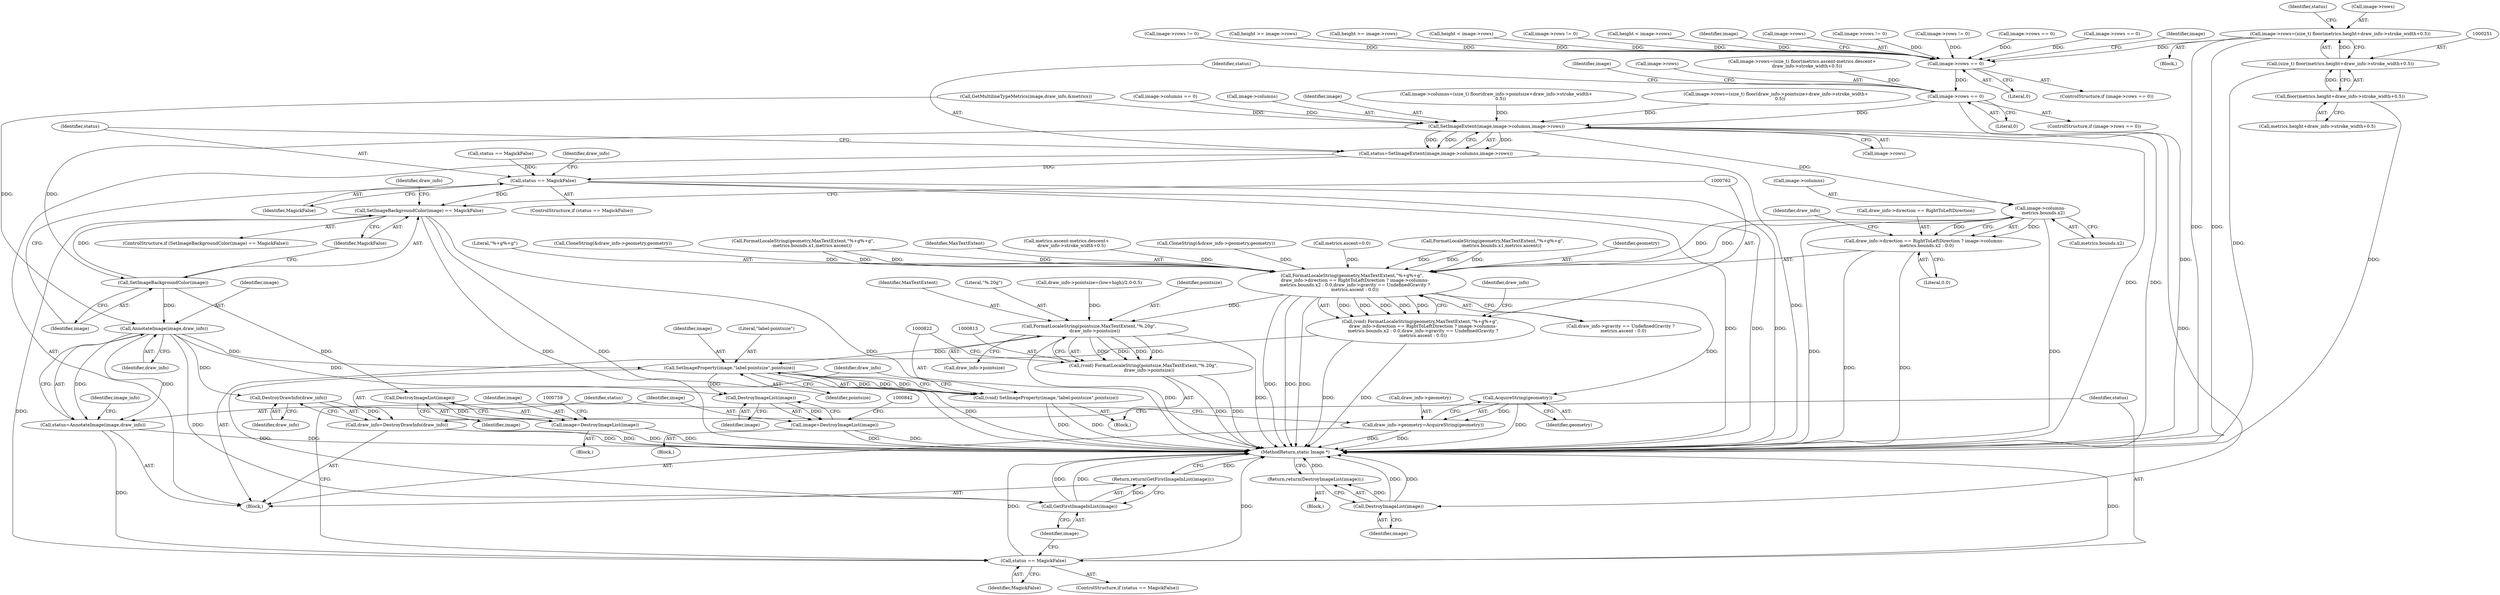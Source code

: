 digraph "0_ImageMagick_0474237508f39c4f783208123431815f1ededb76@pointer" {
"1000246" [label="(Call,image->rows=(size_t) floor(metrics.height+draw_info->stroke_width+0.5))"];
"1000250" [label="(Call,(size_t) floor(metrics.height+draw_info->stroke_width+0.5))"];
"1000252" [label="(Call,floor(metrics.height+draw_info->stroke_width+0.5))"];
"1000662" [label="(Call,image->rows == 0)"];
"1000688" [label="(Call,image->rows == 0)"];
"1000711" [label="(Call,SetImageExtent(image,image->columns,image->rows))"];
"1000709" [label="(Call,status=SetImageExtent(image,image->columns,image->rows))"];
"1000720" [label="(Call,status == MagickFalse)"];
"1000738" [label="(Call,SetImageBackgroundColor(image) == MagickFalse)"];
"1000832" [label="(Call,status == MagickFalse)"];
"1000735" [label="(Call,DestroyImageList(image))"];
"1000734" [label="(Return,return(DestroyImageList(image));)"];
"1000739" [label="(Call,SetImageBackgroundColor(image))"];
"1000755" [label="(Call,DestroyImageList(image))"];
"1000753" [label="(Call,image=DestroyImageList(image))"];
"1000801" [label="(Call,AnnotateImage(image,draw_info))"];
"1000799" [label="(Call,status=AnnotateImage(image,draw_info))"];
"1000823" [label="(Call,SetImageProperty(image,\"label:pointsize\",pointsize))"];
"1000821" [label="(Call,(void) SetImageProperty(image,\"label:pointsize\",pointsize))"];
"1000838" [label="(Call,DestroyImageList(image))"];
"1000836" [label="(Call,image=DestroyImageList(image))"];
"1000845" [label="(Call,GetFirstImageInList(image))"];
"1000844" [label="(Return,return(GetFirstImageInList(image));)"];
"1000829" [label="(Call,DestroyDrawInfo(draw_info))"];
"1000827" [label="(Call,draw_info=DestroyDrawInfo(draw_info))"];
"1000773" [label="(Call,image->columns-\n    metrics.bounds.x2)"];
"1000763" [label="(Call,FormatLocaleString(geometry,MaxTextExtent,\"%+g%+g\",\n    draw_info->direction == RightToLeftDirection ? image->columns-\n    metrics.bounds.x2 : 0.0,draw_info->gravity == UndefinedGravity ?\n    metrics.ascent : 0.0))"];
"1000761" [label="(Call,(void) FormatLocaleString(geometry,MaxTextExtent,\"%+g%+g\",\n    draw_info->direction == RightToLeftDirection ? image->columns-\n    metrics.bounds.x2 : 0.0,draw_info->gravity == UndefinedGravity ?\n    metrics.ascent : 0.0))"];
"1000797" [label="(Call,AcquireString(geometry))"];
"1000793" [label="(Call,draw_info->geometry=AcquireString(geometry))"];
"1000814" [label="(Call,FormatLocaleString(pointsize,MaxTextExtent,\"%.20g\",\n        draw_info->pointsize))"];
"1000812" [label="(Call,(void) FormatLocaleString(pointsize,MaxTextExtent,\"%.20g\",\n        draw_info->pointsize))"];
"1000767" [label="(Call,draw_info->direction == RightToLeftDirection ? image->columns-\n    metrics.bounds.x2 : 0.0)"];
"1000830" [label="(Identifier,draw_info)"];
"1000246" [label="(Call,image->rows=(size_t) floor(metrics.height+draw_info->stroke_width+0.5))"];
"1000739" [label="(Call,SetImageBackgroundColor(image))"];
"1000755" [label="(Call,DestroyImageList(image))"];
"1000777" [label="(Call,metrics.bounds.x2)"];
"1000252" [label="(Call,floor(metrics.height+draw_info->stroke_width+0.5))"];
"1000835" [label="(Block,)"];
"1000798" [label="(Identifier,geometry)"];
"1000690" [label="(Identifier,image)"];
"1000802" [label="(Identifier,image)"];
"1000663" [label="(Call,image->rows)"];
"1000692" [label="(Literal,0)"];
"1000799" [label="(Call,status=AnnotateImage(image,draw_info))"];
"1000754" [label="(Identifier,image)"];
"1000832" [label="(Call,status == MagickFalse)"];
"1000767" [label="(Call,draw_info->direction == RightToLeftDirection ? image->columns-\n    metrics.bounds.x2 : 0.0)"];
"1000363" [label="(Call,image->rows != 0)"];
"1000766" [label="(Literal,\"%+g%+g\")"];
"1000797" [label="(Call,AcquireString(geometry))"];
"1000761" [label="(Call,(void) FormatLocaleString(geometry,MaxTextExtent,\"%+g%+g\",\n    draw_info->direction == RightToLeftDirection ? image->columns-\n    metrics.bounds.x2 : 0.0,draw_info->gravity == UndefinedGravity ?\n    metrics.ascent : 0.0))"];
"1000455" [label="(Call,CloneString(&draw_info->geometry,geometry))"];
"1000397" [label="(Call,image->rows != 0)"];
"1000224" [label="(Call,image->rows == 0)"];
"1000719" [label="(ControlStructure,if (status == MagickFalse))"];
"1000666" [label="(Literal,0)"];
"1000713" [label="(Call,image->columns)"];
"1000271" [label="(Call,image->rows == 0)"];
"1000793" [label="(Call,draw_info->geometry=AcquireString(geometry))"];
"1000721" [label="(Identifier,status)"];
"1000744" [label="(Identifier,draw_info)"];
"1000669" [label="(Identifier,image)"];
"1000823" [label="(Call,SetImageProperty(image,\"label:pointsize\",pointsize))"];
"1000576" [label="(Call,draw_info->pointsize=(low+high)/2.0-0.5)"];
"1000503" [label="(Call,image->rows != 0)"];
"1000712" [label="(Identifier,image)"];
"1000595" [label="(Call,status == MagickFalse)"];
"1000786" [label="(Identifier,draw_info)"];
"1000815" [label="(Identifier,pointsize)"];
"1000402" [label="(Call,height >= image->rows)"];
"1000740" [label="(Identifier,image)"];
"1000844" [label="(Return,return(GetFirstImageInList(image));)"];
"1000736" [label="(Identifier,image)"];
"1000814" [label="(Call,FormatLocaleString(pointsize,MaxTextExtent,\"%.20g\",\n        draw_info->pointsize))"];
"1000836" [label="(Call,image=DestroyImageList(image))"];
"1000588" [label="(Identifier,status)"];
"1000801" [label="(Call,AnnotateImage(image,draw_info))"];
"1000709" [label="(Call,status=SetImageExtent(image,image->columns,image->rows))"];
"1000834" [label="(Identifier,MagickFalse)"];
"1000742" [label="(Block,)"];
"1000645" [label="(Call,image->columns=(size_t) floor(draw_info->pointsize+draw_info->stroke_width+\n      0.5))"];
"1000716" [label="(Call,image->rows)"];
"1000837" [label="(Identifier,image)"];
"1000829" [label="(Call,DestroyDrawInfo(draw_info))"];
"1000768" [label="(Call,draw_info->direction == RightToLeftDirection)"];
"1000693" [label="(Call,image->rows=(size_t) floor(draw_info->pointsize+draw_info->stroke_width+\n      0.5))"];
"1000810" [label="(Block,)"];
"1000725" [label="(Identifier,draw_info)"];
"1000434" [label="(Call,FormatLocaleString(geometry,MaxTextExtent,\"%+g%+g\",\n            -metrics.bounds.x1,metrics.ascent))"];
"1000662" [label="(Call,image->rows == 0)"];
"1000794" [label="(Call,draw_info->geometry)"];
"1000695" [label="(Identifier,image)"];
"1000821" [label="(Call,(void) SetImageProperty(image,\"label:pointsize\",pointsize))"];
"1000828" [label="(Identifier,draw_info)"];
"1000773" [label="(Call,image->columns-\n    metrics.bounds.x2)"];
"1000774" [label="(Call,image->columns)"];
"1000741" [label="(Identifier,MagickFalse)"];
"1000795" [label="(Identifier,draw_info)"];
"1000689" [label="(Call,image->rows)"];
"1000807" [label="(Identifier,image_info)"];
"1000827" [label="(Call,draw_info=DestroyDrawInfo(draw_info))"];
"1000738" [label="(Call,SetImageBackgroundColor(image) == MagickFalse)"];
"1000589" [label="(Call,GetMultilineTypeMetrics(image,draw_info,&metrics))"];
"1000661" [label="(ControlStructure,if (image->rows == 0))"];
"1000816" [label="(Identifier,MaxTextExtent)"];
"1000825" [label="(Literal,\"label:pointsize\")"];
"1000710" [label="(Identifier,status)"];
"1000250" [label="(Call,(size_t) floor(metrics.height+draw_info->stroke_width+0.5))"];
"1000723" [label="(Block,)"];
"1000229" [label="(Block,)"];
"1000765" [label="(Identifier,MaxTextExtent)"];
"1000640" [label="(Call,image->columns == 0)"];
"1000674" [label="(Call,metrics.ascent-metrics.descent+\n       draw_info->stroke_width+0.5)"];
"1000315" [label="(Call,CloneString(&draw_info->geometry,geometry))"];
"1000722" [label="(Identifier,MagickFalse)"];
"1000838" [label="(Call,DestroyImageList(image))"];
"1000756" [label="(Identifier,image)"];
"1000803" [label="(Identifier,draw_info)"];
"1000376" [label="(Call,height >= image->rows)"];
"1000831" [label="(ControlStructure,if (status == MagickFalse))"];
"1000735" [label="(Call,DestroyImageList(image))"];
"1000845" [label="(Call,GetFirstImageInList(image))"];
"1000556" [label="(Call,height < image->rows)"];
"1000205" [label="(Call,metrics.ascent=0.0)"];
"1000687" [label="(ControlStructure,if (image->rows == 0))"];
"1000824" [label="(Identifier,image)"];
"1000847" [label="(MethodReturn,static Image *)"];
"1000720" [label="(Call,status == MagickFalse)"];
"1000737" [label="(ControlStructure,if (SetImageBackgroundColor(image) == MagickFalse))"];
"1000667" [label="(Call,image->rows=(size_t) floor(metrics.ascent-metrics.descent+\n       draw_info->stroke_width+0.5))"];
"1000826" [label="(Identifier,pointsize)"];
"1000688" [label="(Call,image->rows == 0)"];
"1000833" [label="(Identifier,status)"];
"1000812" [label="(Call,(void) FormatLocaleString(pointsize,MaxTextExtent,\"%.20g\",\n        draw_info->pointsize))"];
"1000800" [label="(Identifier,status)"];
"1000839" [label="(Identifier,image)"];
"1000782" [label="(Literal,0.0)"];
"1000106" [label="(Block,)"];
"1000294" [label="(Call,FormatLocaleString(geometry,MaxTextExtent,\"%+g%+g\",\n            -metrics.bounds.x1,metrics.ascent))"];
"1000764" [label="(Identifier,geometry)"];
"1000818" [label="(Call,draw_info->pointsize)"];
"1000711" [label="(Call,SetImageExtent(image,image->columns,image->rows))"];
"1000551" [label="(Call,image->rows != 0)"];
"1000846" [label="(Identifier,image)"];
"1000763" [label="(Call,FormatLocaleString(geometry,MaxTextExtent,\"%+g%+g\",\n    draw_info->direction == RightToLeftDirection ? image->columns-\n    metrics.bounds.x2 : 0.0,draw_info->gravity == UndefinedGravity ?\n    metrics.ascent : 0.0))"];
"1000253" [label="(Call,metrics.height+draw_info->stroke_width+0.5)"];
"1000817" [label="(Literal,\"%.20g\")"];
"1000516" [label="(Call,height < image->rows)"];
"1000783" [label="(Call,draw_info->gravity == UndefinedGravity ?\n    metrics.ascent : 0.0)"];
"1000734" [label="(Return,return(DestroyImageList(image));)"];
"1000753" [label="(Call,image=DestroyImageList(image))"];
"1000247" [label="(Call,image->rows)"];
"1000246" -> "1000229"  [label="AST: "];
"1000246" -> "1000250"  [label="CFG: "];
"1000247" -> "1000246"  [label="AST: "];
"1000250" -> "1000246"  [label="AST: "];
"1000588" -> "1000246"  [label="CFG: "];
"1000246" -> "1000847"  [label="DDG: "];
"1000246" -> "1000847"  [label="DDG: "];
"1000250" -> "1000246"  [label="DDG: "];
"1000246" -> "1000662"  [label="DDG: "];
"1000250" -> "1000252"  [label="CFG: "];
"1000251" -> "1000250"  [label="AST: "];
"1000252" -> "1000250"  [label="AST: "];
"1000250" -> "1000847"  [label="DDG: "];
"1000252" -> "1000250"  [label="DDG: "];
"1000252" -> "1000253"  [label="CFG: "];
"1000253" -> "1000252"  [label="AST: "];
"1000252" -> "1000847"  [label="DDG: "];
"1000662" -> "1000661"  [label="AST: "];
"1000662" -> "1000666"  [label="CFG: "];
"1000663" -> "1000662"  [label="AST: "];
"1000666" -> "1000662"  [label="AST: "];
"1000669" -> "1000662"  [label="CFG: "];
"1000690" -> "1000662"  [label="CFG: "];
"1000224" -> "1000662"  [label="DDG: "];
"1000397" -> "1000662"  [label="DDG: "];
"1000363" -> "1000662"  [label="DDG: "];
"1000402" -> "1000662"  [label="DDG: "];
"1000516" -> "1000662"  [label="DDG: "];
"1000556" -> "1000662"  [label="DDG: "];
"1000376" -> "1000662"  [label="DDG: "];
"1000503" -> "1000662"  [label="DDG: "];
"1000271" -> "1000662"  [label="DDG: "];
"1000551" -> "1000662"  [label="DDG: "];
"1000662" -> "1000688"  [label="DDG: "];
"1000688" -> "1000687"  [label="AST: "];
"1000688" -> "1000692"  [label="CFG: "];
"1000689" -> "1000688"  [label="AST: "];
"1000692" -> "1000688"  [label="AST: "];
"1000695" -> "1000688"  [label="CFG: "];
"1000710" -> "1000688"  [label="CFG: "];
"1000688" -> "1000847"  [label="DDG: "];
"1000667" -> "1000688"  [label="DDG: "];
"1000688" -> "1000711"  [label="DDG: "];
"1000711" -> "1000709"  [label="AST: "];
"1000711" -> "1000716"  [label="CFG: "];
"1000712" -> "1000711"  [label="AST: "];
"1000713" -> "1000711"  [label="AST: "];
"1000716" -> "1000711"  [label="AST: "];
"1000709" -> "1000711"  [label="CFG: "];
"1000711" -> "1000847"  [label="DDG: "];
"1000711" -> "1000847"  [label="DDG: "];
"1000711" -> "1000709"  [label="DDG: "];
"1000711" -> "1000709"  [label="DDG: "];
"1000711" -> "1000709"  [label="DDG: "];
"1000589" -> "1000711"  [label="DDG: "];
"1000640" -> "1000711"  [label="DDG: "];
"1000645" -> "1000711"  [label="DDG: "];
"1000693" -> "1000711"  [label="DDG: "];
"1000711" -> "1000735"  [label="DDG: "];
"1000711" -> "1000739"  [label="DDG: "];
"1000711" -> "1000773"  [label="DDG: "];
"1000709" -> "1000106"  [label="AST: "];
"1000710" -> "1000709"  [label="AST: "];
"1000721" -> "1000709"  [label="CFG: "];
"1000709" -> "1000847"  [label="DDG: "];
"1000709" -> "1000720"  [label="DDG: "];
"1000720" -> "1000719"  [label="AST: "];
"1000720" -> "1000722"  [label="CFG: "];
"1000721" -> "1000720"  [label="AST: "];
"1000722" -> "1000720"  [label="AST: "];
"1000725" -> "1000720"  [label="CFG: "];
"1000740" -> "1000720"  [label="CFG: "];
"1000720" -> "1000847"  [label="DDG: "];
"1000720" -> "1000847"  [label="DDG: "];
"1000720" -> "1000847"  [label="DDG: "];
"1000595" -> "1000720"  [label="DDG: "];
"1000720" -> "1000738"  [label="DDG: "];
"1000738" -> "1000737"  [label="AST: "];
"1000738" -> "1000741"  [label="CFG: "];
"1000739" -> "1000738"  [label="AST: "];
"1000741" -> "1000738"  [label="AST: "];
"1000744" -> "1000738"  [label="CFG: "];
"1000762" -> "1000738"  [label="CFG: "];
"1000738" -> "1000847"  [label="DDG: "];
"1000738" -> "1000847"  [label="DDG: "];
"1000738" -> "1000847"  [label="DDG: "];
"1000739" -> "1000738"  [label="DDG: "];
"1000738" -> "1000832"  [label="DDG: "];
"1000832" -> "1000831"  [label="AST: "];
"1000832" -> "1000834"  [label="CFG: "];
"1000833" -> "1000832"  [label="AST: "];
"1000834" -> "1000832"  [label="AST: "];
"1000837" -> "1000832"  [label="CFG: "];
"1000846" -> "1000832"  [label="CFG: "];
"1000832" -> "1000847"  [label="DDG: "];
"1000832" -> "1000847"  [label="DDG: "];
"1000832" -> "1000847"  [label="DDG: "];
"1000799" -> "1000832"  [label="DDG: "];
"1000735" -> "1000734"  [label="AST: "];
"1000735" -> "1000736"  [label="CFG: "];
"1000736" -> "1000735"  [label="AST: "];
"1000734" -> "1000735"  [label="CFG: "];
"1000735" -> "1000847"  [label="DDG: "];
"1000735" -> "1000847"  [label="DDG: "];
"1000735" -> "1000734"  [label="DDG: "];
"1000734" -> "1000723"  [label="AST: "];
"1000847" -> "1000734"  [label="CFG: "];
"1000734" -> "1000847"  [label="DDG: "];
"1000739" -> "1000740"  [label="CFG: "];
"1000740" -> "1000739"  [label="AST: "];
"1000741" -> "1000739"  [label="CFG: "];
"1000739" -> "1000755"  [label="DDG: "];
"1000739" -> "1000801"  [label="DDG: "];
"1000755" -> "1000753"  [label="AST: "];
"1000755" -> "1000756"  [label="CFG: "];
"1000756" -> "1000755"  [label="AST: "];
"1000753" -> "1000755"  [label="CFG: "];
"1000755" -> "1000753"  [label="DDG: "];
"1000753" -> "1000742"  [label="AST: "];
"1000754" -> "1000753"  [label="AST: "];
"1000759" -> "1000753"  [label="CFG: "];
"1000753" -> "1000847"  [label="DDG: "];
"1000753" -> "1000847"  [label="DDG: "];
"1000801" -> "1000799"  [label="AST: "];
"1000801" -> "1000803"  [label="CFG: "];
"1000802" -> "1000801"  [label="AST: "];
"1000803" -> "1000801"  [label="AST: "];
"1000799" -> "1000801"  [label="CFG: "];
"1000801" -> "1000799"  [label="DDG: "];
"1000801" -> "1000799"  [label="DDG: "];
"1000589" -> "1000801"  [label="DDG: "];
"1000801" -> "1000823"  [label="DDG: "];
"1000801" -> "1000829"  [label="DDG: "];
"1000801" -> "1000838"  [label="DDG: "];
"1000801" -> "1000845"  [label="DDG: "];
"1000799" -> "1000106"  [label="AST: "];
"1000800" -> "1000799"  [label="AST: "];
"1000807" -> "1000799"  [label="CFG: "];
"1000799" -> "1000847"  [label="DDG: "];
"1000823" -> "1000821"  [label="AST: "];
"1000823" -> "1000826"  [label="CFG: "];
"1000824" -> "1000823"  [label="AST: "];
"1000825" -> "1000823"  [label="AST: "];
"1000826" -> "1000823"  [label="AST: "];
"1000821" -> "1000823"  [label="CFG: "];
"1000823" -> "1000847"  [label="DDG: "];
"1000823" -> "1000821"  [label="DDG: "];
"1000823" -> "1000821"  [label="DDG: "];
"1000823" -> "1000821"  [label="DDG: "];
"1000814" -> "1000823"  [label="DDG: "];
"1000823" -> "1000838"  [label="DDG: "];
"1000823" -> "1000845"  [label="DDG: "];
"1000821" -> "1000810"  [label="AST: "];
"1000822" -> "1000821"  [label="AST: "];
"1000828" -> "1000821"  [label="CFG: "];
"1000821" -> "1000847"  [label="DDG: "];
"1000821" -> "1000847"  [label="DDG: "];
"1000838" -> "1000836"  [label="AST: "];
"1000838" -> "1000839"  [label="CFG: "];
"1000839" -> "1000838"  [label="AST: "];
"1000836" -> "1000838"  [label="CFG: "];
"1000838" -> "1000836"  [label="DDG: "];
"1000836" -> "1000835"  [label="AST: "];
"1000837" -> "1000836"  [label="AST: "];
"1000842" -> "1000836"  [label="CFG: "];
"1000836" -> "1000847"  [label="DDG: "];
"1000836" -> "1000847"  [label="DDG: "];
"1000845" -> "1000844"  [label="AST: "];
"1000845" -> "1000846"  [label="CFG: "];
"1000846" -> "1000845"  [label="AST: "];
"1000844" -> "1000845"  [label="CFG: "];
"1000845" -> "1000847"  [label="DDG: "];
"1000845" -> "1000847"  [label="DDG: "];
"1000845" -> "1000844"  [label="DDG: "];
"1000844" -> "1000106"  [label="AST: "];
"1000847" -> "1000844"  [label="CFG: "];
"1000844" -> "1000847"  [label="DDG: "];
"1000829" -> "1000827"  [label="AST: "];
"1000829" -> "1000830"  [label="CFG: "];
"1000830" -> "1000829"  [label="AST: "];
"1000827" -> "1000829"  [label="CFG: "];
"1000829" -> "1000827"  [label="DDG: "];
"1000827" -> "1000106"  [label="AST: "];
"1000828" -> "1000827"  [label="AST: "];
"1000833" -> "1000827"  [label="CFG: "];
"1000827" -> "1000847"  [label="DDG: "];
"1000827" -> "1000847"  [label="DDG: "];
"1000773" -> "1000767"  [label="AST: "];
"1000773" -> "1000777"  [label="CFG: "];
"1000774" -> "1000773"  [label="AST: "];
"1000777" -> "1000773"  [label="AST: "];
"1000767" -> "1000773"  [label="CFG: "];
"1000773" -> "1000847"  [label="DDG: "];
"1000773" -> "1000847"  [label="DDG: "];
"1000773" -> "1000763"  [label="DDG: "];
"1000773" -> "1000763"  [label="DDG: "];
"1000773" -> "1000767"  [label="DDG: "];
"1000773" -> "1000767"  [label="DDG: "];
"1000763" -> "1000761"  [label="AST: "];
"1000763" -> "1000783"  [label="CFG: "];
"1000764" -> "1000763"  [label="AST: "];
"1000765" -> "1000763"  [label="AST: "];
"1000766" -> "1000763"  [label="AST: "];
"1000767" -> "1000763"  [label="AST: "];
"1000783" -> "1000763"  [label="AST: "];
"1000761" -> "1000763"  [label="CFG: "];
"1000763" -> "1000847"  [label="DDG: "];
"1000763" -> "1000847"  [label="DDG: "];
"1000763" -> "1000847"  [label="DDG: "];
"1000763" -> "1000761"  [label="DDG: "];
"1000763" -> "1000761"  [label="DDG: "];
"1000763" -> "1000761"  [label="DDG: "];
"1000763" -> "1000761"  [label="DDG: "];
"1000763" -> "1000761"  [label="DDG: "];
"1000455" -> "1000763"  [label="DDG: "];
"1000315" -> "1000763"  [label="DDG: "];
"1000294" -> "1000763"  [label="DDG: "];
"1000294" -> "1000763"  [label="DDG: "];
"1000294" -> "1000763"  [label="DDG: "];
"1000434" -> "1000763"  [label="DDG: "];
"1000434" -> "1000763"  [label="DDG: "];
"1000434" -> "1000763"  [label="DDG: "];
"1000205" -> "1000763"  [label="DDG: "];
"1000674" -> "1000763"  [label="DDG: "];
"1000763" -> "1000797"  [label="DDG: "];
"1000763" -> "1000814"  [label="DDG: "];
"1000761" -> "1000106"  [label="AST: "];
"1000762" -> "1000761"  [label="AST: "];
"1000795" -> "1000761"  [label="CFG: "];
"1000761" -> "1000847"  [label="DDG: "];
"1000761" -> "1000847"  [label="DDG: "];
"1000797" -> "1000793"  [label="AST: "];
"1000797" -> "1000798"  [label="CFG: "];
"1000798" -> "1000797"  [label="AST: "];
"1000793" -> "1000797"  [label="CFG: "];
"1000797" -> "1000847"  [label="DDG: "];
"1000797" -> "1000793"  [label="DDG: "];
"1000793" -> "1000106"  [label="AST: "];
"1000794" -> "1000793"  [label="AST: "];
"1000800" -> "1000793"  [label="CFG: "];
"1000793" -> "1000847"  [label="DDG: "];
"1000793" -> "1000847"  [label="DDG: "];
"1000814" -> "1000812"  [label="AST: "];
"1000814" -> "1000818"  [label="CFG: "];
"1000815" -> "1000814"  [label="AST: "];
"1000816" -> "1000814"  [label="AST: "];
"1000817" -> "1000814"  [label="AST: "];
"1000818" -> "1000814"  [label="AST: "];
"1000812" -> "1000814"  [label="CFG: "];
"1000814" -> "1000847"  [label="DDG: "];
"1000814" -> "1000847"  [label="DDG: "];
"1000814" -> "1000812"  [label="DDG: "];
"1000814" -> "1000812"  [label="DDG: "];
"1000814" -> "1000812"  [label="DDG: "];
"1000814" -> "1000812"  [label="DDG: "];
"1000576" -> "1000814"  [label="DDG: "];
"1000812" -> "1000810"  [label="AST: "];
"1000813" -> "1000812"  [label="AST: "];
"1000822" -> "1000812"  [label="CFG: "];
"1000812" -> "1000847"  [label="DDG: "];
"1000812" -> "1000847"  [label="DDG: "];
"1000767" -> "1000782"  [label="CFG: "];
"1000768" -> "1000767"  [label="AST: "];
"1000782" -> "1000767"  [label="AST: "];
"1000786" -> "1000767"  [label="CFG: "];
"1000767" -> "1000847"  [label="DDG: "];
"1000767" -> "1000847"  [label="DDG: "];
}
